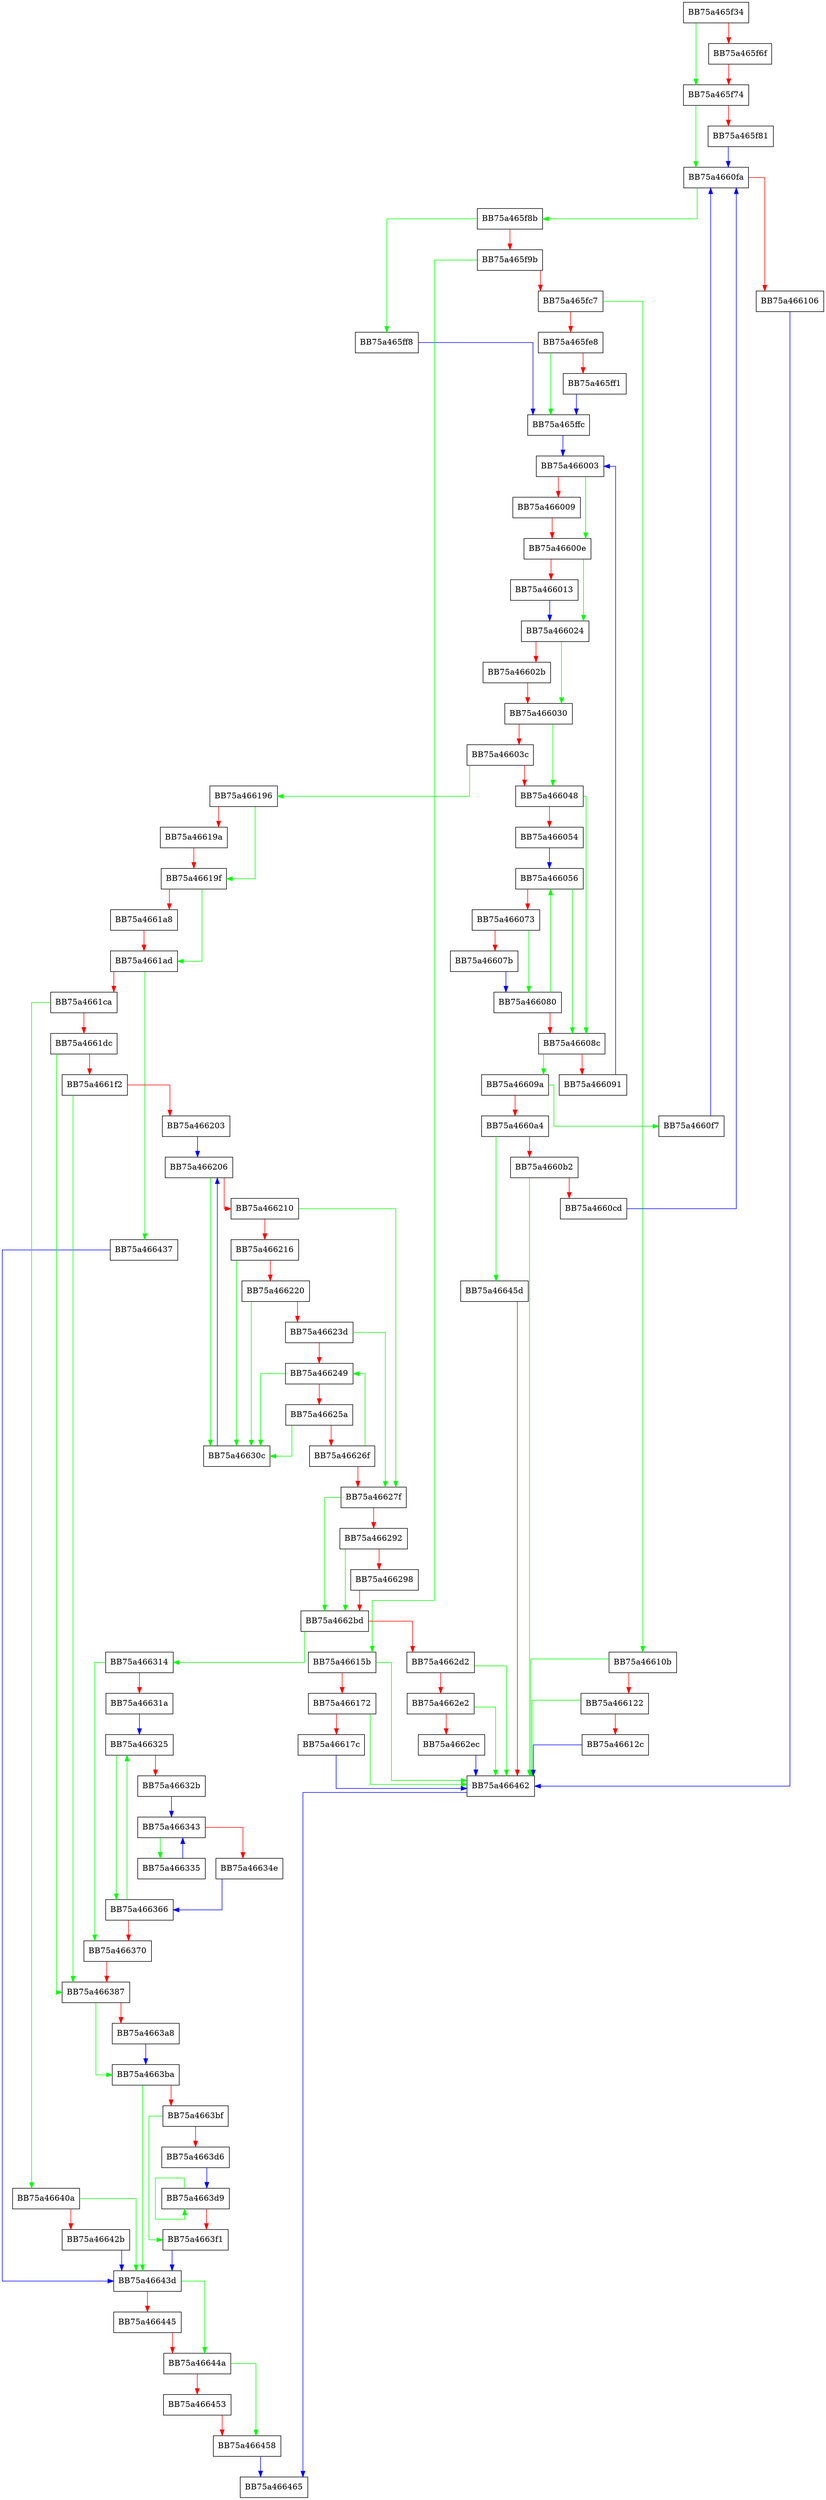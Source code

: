 digraph kstore_copy_buff {
  node [shape="box"];
  graph [splines=ortho];
  BB75a465f34 -> BB75a465f74 [color="green"];
  BB75a465f34 -> BB75a465f6f [color="red"];
  BB75a465f6f -> BB75a465f74 [color="red"];
  BB75a465f74 -> BB75a4660fa [color="green"];
  BB75a465f74 -> BB75a465f81 [color="red"];
  BB75a465f81 -> BB75a4660fa [color="blue"];
  BB75a465f8b -> BB75a465ff8 [color="green"];
  BB75a465f8b -> BB75a465f9b [color="red"];
  BB75a465f9b -> BB75a46615b [color="green"];
  BB75a465f9b -> BB75a465fc7 [color="red"];
  BB75a465fc7 -> BB75a46610b [color="green"];
  BB75a465fc7 -> BB75a465fe8 [color="red"];
  BB75a465fe8 -> BB75a465ffc [color="green"];
  BB75a465fe8 -> BB75a465ff1 [color="red"];
  BB75a465ff1 -> BB75a465ffc [color="blue"];
  BB75a465ff8 -> BB75a465ffc [color="blue"];
  BB75a465ffc -> BB75a466003 [color="blue"];
  BB75a466003 -> BB75a46600e [color="green"];
  BB75a466003 -> BB75a466009 [color="red"];
  BB75a466009 -> BB75a46600e [color="red"];
  BB75a46600e -> BB75a466024 [color="green"];
  BB75a46600e -> BB75a466013 [color="red"];
  BB75a466013 -> BB75a466024 [color="blue"];
  BB75a466024 -> BB75a466030 [color="green"];
  BB75a466024 -> BB75a46602b [color="red"];
  BB75a46602b -> BB75a466030 [color="red"];
  BB75a466030 -> BB75a466048 [color="green"];
  BB75a466030 -> BB75a46603c [color="red"];
  BB75a46603c -> BB75a466196 [color="green"];
  BB75a46603c -> BB75a466048 [color="red"];
  BB75a466048 -> BB75a46608c [color="green"];
  BB75a466048 -> BB75a466054 [color="red"];
  BB75a466054 -> BB75a466056 [color="blue"];
  BB75a466056 -> BB75a46608c [color="green"];
  BB75a466056 -> BB75a466073 [color="red"];
  BB75a466073 -> BB75a466080 [color="green"];
  BB75a466073 -> BB75a46607b [color="red"];
  BB75a46607b -> BB75a466080 [color="blue"];
  BB75a466080 -> BB75a466056 [color="green"];
  BB75a466080 -> BB75a46608c [color="red"];
  BB75a46608c -> BB75a46609a [color="green"];
  BB75a46608c -> BB75a466091 [color="red"];
  BB75a466091 -> BB75a466003 [color="blue"];
  BB75a46609a -> BB75a4660f7 [color="green"];
  BB75a46609a -> BB75a4660a4 [color="red"];
  BB75a4660a4 -> BB75a46645d [color="green"];
  BB75a4660a4 -> BB75a4660b2 [color="red"];
  BB75a4660b2 -> BB75a466462 [color="green"];
  BB75a4660b2 -> BB75a4660cd [color="red"];
  BB75a4660cd -> BB75a4660fa [color="blue"];
  BB75a4660f7 -> BB75a4660fa [color="blue"];
  BB75a4660fa -> BB75a465f8b [color="green"];
  BB75a4660fa -> BB75a466106 [color="red"];
  BB75a466106 -> BB75a466462 [color="blue"];
  BB75a46610b -> BB75a466462 [color="green"];
  BB75a46610b -> BB75a466122 [color="red"];
  BB75a466122 -> BB75a466462 [color="green"];
  BB75a466122 -> BB75a46612c [color="red"];
  BB75a46612c -> BB75a466462 [color="blue"];
  BB75a46615b -> BB75a466462 [color="green"];
  BB75a46615b -> BB75a466172 [color="red"];
  BB75a466172 -> BB75a466462 [color="green"];
  BB75a466172 -> BB75a46617c [color="red"];
  BB75a46617c -> BB75a466462 [color="blue"];
  BB75a466196 -> BB75a46619f [color="green"];
  BB75a466196 -> BB75a46619a [color="red"];
  BB75a46619a -> BB75a46619f [color="red"];
  BB75a46619f -> BB75a4661ad [color="green"];
  BB75a46619f -> BB75a4661a8 [color="red"];
  BB75a4661a8 -> BB75a4661ad [color="red"];
  BB75a4661ad -> BB75a466437 [color="green"];
  BB75a4661ad -> BB75a4661ca [color="red"];
  BB75a4661ca -> BB75a46640a [color="green"];
  BB75a4661ca -> BB75a4661dc [color="red"];
  BB75a4661dc -> BB75a466387 [color="green"];
  BB75a4661dc -> BB75a4661f2 [color="red"];
  BB75a4661f2 -> BB75a466387 [color="green"];
  BB75a4661f2 -> BB75a466203 [color="red"];
  BB75a466203 -> BB75a466206 [color="blue"];
  BB75a466206 -> BB75a46630c [color="green"];
  BB75a466206 -> BB75a466210 [color="red"];
  BB75a466210 -> BB75a46627f [color="green"];
  BB75a466210 -> BB75a466216 [color="red"];
  BB75a466216 -> BB75a46630c [color="green"];
  BB75a466216 -> BB75a466220 [color="red"];
  BB75a466220 -> BB75a46630c [color="green"];
  BB75a466220 -> BB75a46623d [color="red"];
  BB75a46623d -> BB75a46627f [color="green"];
  BB75a46623d -> BB75a466249 [color="red"];
  BB75a466249 -> BB75a46630c [color="green"];
  BB75a466249 -> BB75a46625a [color="red"];
  BB75a46625a -> BB75a46630c [color="green"];
  BB75a46625a -> BB75a46626f [color="red"];
  BB75a46626f -> BB75a466249 [color="green"];
  BB75a46626f -> BB75a46627f [color="red"];
  BB75a46627f -> BB75a4662bd [color="green"];
  BB75a46627f -> BB75a466292 [color="red"];
  BB75a466292 -> BB75a4662bd [color="green"];
  BB75a466292 -> BB75a466298 [color="red"];
  BB75a466298 -> BB75a4662bd [color="red"];
  BB75a4662bd -> BB75a466314 [color="green"];
  BB75a4662bd -> BB75a4662d2 [color="red"];
  BB75a4662d2 -> BB75a466462 [color="green"];
  BB75a4662d2 -> BB75a4662e2 [color="red"];
  BB75a4662e2 -> BB75a466462 [color="green"];
  BB75a4662e2 -> BB75a4662ec [color="red"];
  BB75a4662ec -> BB75a466462 [color="blue"];
  BB75a46630c -> BB75a466206 [color="blue"];
  BB75a466314 -> BB75a466370 [color="green"];
  BB75a466314 -> BB75a46631a [color="red"];
  BB75a46631a -> BB75a466325 [color="blue"];
  BB75a466325 -> BB75a466366 [color="green"];
  BB75a466325 -> BB75a46632b [color="red"];
  BB75a46632b -> BB75a466343 [color="blue"];
  BB75a466335 -> BB75a466343 [color="blue"];
  BB75a466343 -> BB75a466335 [color="green"];
  BB75a466343 -> BB75a46634e [color="red"];
  BB75a46634e -> BB75a466366 [color="blue"];
  BB75a466366 -> BB75a466325 [color="green"];
  BB75a466366 -> BB75a466370 [color="red"];
  BB75a466370 -> BB75a466387 [color="red"];
  BB75a466387 -> BB75a4663ba [color="green"];
  BB75a466387 -> BB75a4663a8 [color="red"];
  BB75a4663a8 -> BB75a4663ba [color="blue"];
  BB75a4663ba -> BB75a46643d [color="green"];
  BB75a4663ba -> BB75a4663bf [color="red"];
  BB75a4663bf -> BB75a4663f1 [color="green"];
  BB75a4663bf -> BB75a4663d6 [color="red"];
  BB75a4663d6 -> BB75a4663d9 [color="blue"];
  BB75a4663d9 -> BB75a4663d9 [color="green"];
  BB75a4663d9 -> BB75a4663f1 [color="red"];
  BB75a4663f1 -> BB75a46643d [color="blue"];
  BB75a46640a -> BB75a46643d [color="green"];
  BB75a46640a -> BB75a46642b [color="red"];
  BB75a46642b -> BB75a46643d [color="blue"];
  BB75a466437 -> BB75a46643d [color="blue"];
  BB75a46643d -> BB75a46644a [color="green"];
  BB75a46643d -> BB75a466445 [color="red"];
  BB75a466445 -> BB75a46644a [color="red"];
  BB75a46644a -> BB75a466458 [color="green"];
  BB75a46644a -> BB75a466453 [color="red"];
  BB75a466453 -> BB75a466458 [color="red"];
  BB75a466458 -> BB75a466465 [color="blue"];
  BB75a46645d -> BB75a466462 [color="red"];
  BB75a466462 -> BB75a466465 [color="blue"];
}